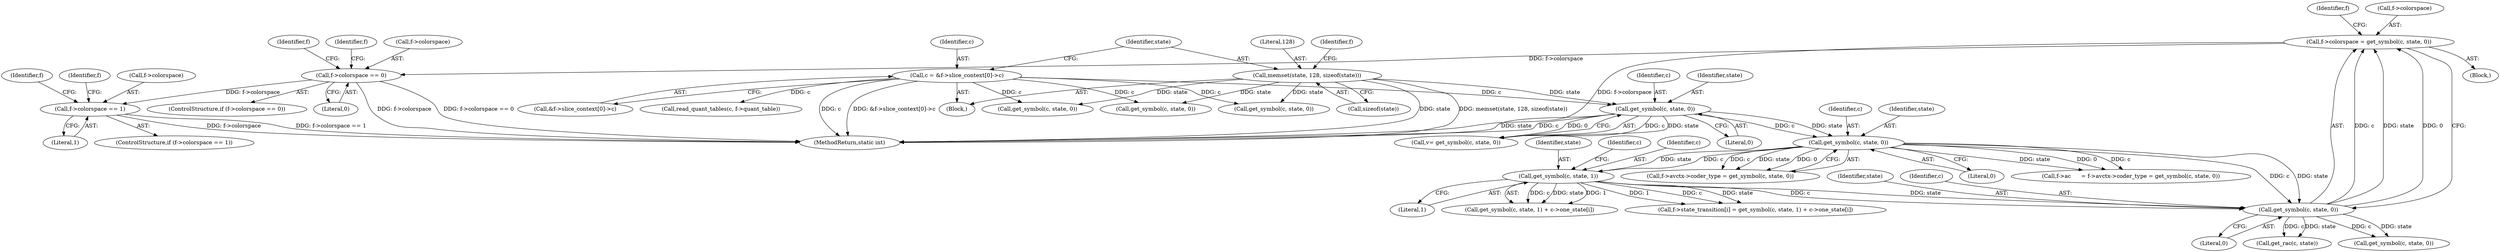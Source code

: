 digraph "0_FFmpeg_547d690d676064069d44703a1917e0dab7e33445@pointer" {
"1000695" [label="(Call,f->colorspace == 1)"];
"1000325" [label="(Call,f->colorspace == 0)"];
"1000211" [label="(Call,f->colorspace = get_symbol(c, state, 0))"];
"1000215" [label="(Call,get_symbol(c, state, 0))"];
"1000202" [label="(Call,get_symbol(c, state, 1))"];
"1000175" [label="(Call,get_symbol(c, state, 0))"];
"1000142" [label="(Call,get_symbol(c, state, 0))"];
"1000113" [label="(Call,c = &f->slice_context[0]->c)"];
"1000123" [label="(Call,memset(state, 128, sizeof(state)))"];
"1000205" [label="(Literal,1)"];
"1000201" [label="(Call,get_symbol(c, state, 1) + c->one_state[i])"];
"1000142" [label="(Call,get_symbol(c, state, 0))"];
"1000195" [label="(Call,f->state_transition[i] = get_symbol(c, state, 1) + c->one_state[i])"];
"1000217" [label="(Identifier,state)"];
"1000175" [label="(Call,get_symbol(c, state, 0))"];
"1000208" [label="(Identifier,c)"];
"1000176" [label="(Identifier,c)"];
"1000203" [label="(Identifier,c)"];
"1000325" [label="(Call,f->colorspace == 0)"];
"1000169" [label="(Call,f->avctx->coder_type = get_symbol(c, state, 0))"];
"1000216" [label="(Identifier,c)"];
"1001295" [label="(MethodReturn,static int)"];
"1000211" [label="(Call,f->colorspace = get_symbol(c, state, 0))"];
"1000113" [label="(Call,c = &f->slice_context[0]->c)"];
"1000218" [label="(Literal,0)"];
"1000237" [label="(Call,get_rac(c, state))"];
"1000140" [label="(Call,v= get_symbol(c, state, 0))"];
"1000202" [label="(Call,get_symbol(c, state, 1))"];
"1000704" [label="(Identifier,f)"];
"1000699" [label="(Literal,1)"];
"1000145" [label="(Literal,0)"];
"1000178" [label="(Literal,0)"];
"1000838" [label="(Call,read_quant_tables(c, f->quant_table))"];
"1000868" [label="(Call,get_symbol(c, state, 0))"];
"1000806" [label="(Identifier,f)"];
"1000324" [label="(ControlStructure,if (f->colorspace == 0))"];
"1000697" [label="(Identifier,f)"];
"1000125" [label="(Literal,128)"];
"1000177" [label="(Identifier,state)"];
"1000104" [label="(Block,)"];
"1000131" [label="(Identifier,f)"];
"1000335" [label="(Identifier,f)"];
"1000204" [label="(Identifier,state)"];
"1000143" [label="(Identifier,c)"];
"1000144" [label="(Identifier,state)"];
"1000326" [label="(Call,f->colorspace)"];
"1000329" [label="(Literal,0)"];
"1000222" [label="(Identifier,f)"];
"1000212" [label="(Call,f->colorspace)"];
"1000165" [label="(Call,f->ac      = f->avctx->coder_type = get_symbol(c, state, 0))"];
"1000696" [label="(Call,f->colorspace)"];
"1000215" [label="(Call,get_symbol(c, state, 0))"];
"1000115" [label="(Call,&f->slice_context[0]->c)"];
"1001016" [label="(Call,get_symbol(c, state, 0))"];
"1001201" [label="(Call,get_symbol(c, state, 0))"];
"1000231" [label="(Call,get_symbol(c, state, 0))"];
"1000114" [label="(Identifier,c)"];
"1000695" [label="(Call,f->colorspace == 1)"];
"1000123" [label="(Call,memset(state, 128, sizeof(state)))"];
"1000124" [label="(Identifier,state)"];
"1000126" [label="(Call,sizeof(state))"];
"1000134" [label="(Block,)"];
"1000694" [label="(ControlStructure,if (f->colorspace == 1))"];
"1000695" -> "1000694"  [label="AST: "];
"1000695" -> "1000699"  [label="CFG: "];
"1000696" -> "1000695"  [label="AST: "];
"1000699" -> "1000695"  [label="AST: "];
"1000704" -> "1000695"  [label="CFG: "];
"1000806" -> "1000695"  [label="CFG: "];
"1000695" -> "1001295"  [label="DDG: f->colorspace == 1"];
"1000695" -> "1001295"  [label="DDG: f->colorspace"];
"1000325" -> "1000695"  [label="DDG: f->colorspace"];
"1000325" -> "1000324"  [label="AST: "];
"1000325" -> "1000329"  [label="CFG: "];
"1000326" -> "1000325"  [label="AST: "];
"1000329" -> "1000325"  [label="AST: "];
"1000335" -> "1000325"  [label="CFG: "];
"1000697" -> "1000325"  [label="CFG: "];
"1000325" -> "1001295"  [label="DDG: f->colorspace"];
"1000325" -> "1001295"  [label="DDG: f->colorspace == 0"];
"1000211" -> "1000325"  [label="DDG: f->colorspace"];
"1000211" -> "1000134"  [label="AST: "];
"1000211" -> "1000215"  [label="CFG: "];
"1000212" -> "1000211"  [label="AST: "];
"1000215" -> "1000211"  [label="AST: "];
"1000222" -> "1000211"  [label="CFG: "];
"1000211" -> "1001295"  [label="DDG: f->colorspace"];
"1000215" -> "1000211"  [label="DDG: c"];
"1000215" -> "1000211"  [label="DDG: state"];
"1000215" -> "1000211"  [label="DDG: 0"];
"1000215" -> "1000218"  [label="CFG: "];
"1000216" -> "1000215"  [label="AST: "];
"1000217" -> "1000215"  [label="AST: "];
"1000218" -> "1000215"  [label="AST: "];
"1000202" -> "1000215"  [label="DDG: c"];
"1000202" -> "1000215"  [label="DDG: state"];
"1000175" -> "1000215"  [label="DDG: c"];
"1000175" -> "1000215"  [label="DDG: state"];
"1000215" -> "1000231"  [label="DDG: c"];
"1000215" -> "1000231"  [label="DDG: state"];
"1000215" -> "1000237"  [label="DDG: c"];
"1000215" -> "1000237"  [label="DDG: state"];
"1000202" -> "1000201"  [label="AST: "];
"1000202" -> "1000205"  [label="CFG: "];
"1000203" -> "1000202"  [label="AST: "];
"1000204" -> "1000202"  [label="AST: "];
"1000205" -> "1000202"  [label="AST: "];
"1000208" -> "1000202"  [label="CFG: "];
"1000202" -> "1000195"  [label="DDG: c"];
"1000202" -> "1000195"  [label="DDG: state"];
"1000202" -> "1000195"  [label="DDG: 1"];
"1000202" -> "1000201"  [label="DDG: c"];
"1000202" -> "1000201"  [label="DDG: state"];
"1000202" -> "1000201"  [label="DDG: 1"];
"1000175" -> "1000202"  [label="DDG: c"];
"1000175" -> "1000202"  [label="DDG: state"];
"1000175" -> "1000169"  [label="AST: "];
"1000175" -> "1000178"  [label="CFG: "];
"1000176" -> "1000175"  [label="AST: "];
"1000177" -> "1000175"  [label="AST: "];
"1000178" -> "1000175"  [label="AST: "];
"1000169" -> "1000175"  [label="CFG: "];
"1000175" -> "1000165"  [label="DDG: c"];
"1000175" -> "1000165"  [label="DDG: state"];
"1000175" -> "1000165"  [label="DDG: 0"];
"1000175" -> "1000169"  [label="DDG: c"];
"1000175" -> "1000169"  [label="DDG: state"];
"1000175" -> "1000169"  [label="DDG: 0"];
"1000142" -> "1000175"  [label="DDG: c"];
"1000142" -> "1000175"  [label="DDG: state"];
"1000142" -> "1000140"  [label="AST: "];
"1000142" -> "1000145"  [label="CFG: "];
"1000143" -> "1000142"  [label="AST: "];
"1000144" -> "1000142"  [label="AST: "];
"1000145" -> "1000142"  [label="AST: "];
"1000140" -> "1000142"  [label="CFG: "];
"1000142" -> "1001295"  [label="DDG: state"];
"1000142" -> "1001295"  [label="DDG: c"];
"1000142" -> "1000140"  [label="DDG: c"];
"1000142" -> "1000140"  [label="DDG: state"];
"1000142" -> "1000140"  [label="DDG: 0"];
"1000113" -> "1000142"  [label="DDG: c"];
"1000123" -> "1000142"  [label="DDG: state"];
"1000113" -> "1000104"  [label="AST: "];
"1000113" -> "1000115"  [label="CFG: "];
"1000114" -> "1000113"  [label="AST: "];
"1000115" -> "1000113"  [label="AST: "];
"1000124" -> "1000113"  [label="CFG: "];
"1000113" -> "1001295"  [label="DDG: c"];
"1000113" -> "1001295"  [label="DDG: &f->slice_context[0]->c"];
"1000113" -> "1000838"  [label="DDG: c"];
"1000113" -> "1000868"  [label="DDG: c"];
"1000113" -> "1001016"  [label="DDG: c"];
"1000113" -> "1001201"  [label="DDG: c"];
"1000123" -> "1000104"  [label="AST: "];
"1000123" -> "1000126"  [label="CFG: "];
"1000124" -> "1000123"  [label="AST: "];
"1000125" -> "1000123"  [label="AST: "];
"1000126" -> "1000123"  [label="AST: "];
"1000131" -> "1000123"  [label="CFG: "];
"1000123" -> "1001295"  [label="DDG: memset(state, 128, sizeof(state))"];
"1000123" -> "1001295"  [label="DDG: state"];
"1000123" -> "1000868"  [label="DDG: state"];
"1000123" -> "1001016"  [label="DDG: state"];
"1000123" -> "1001201"  [label="DDG: state"];
}
